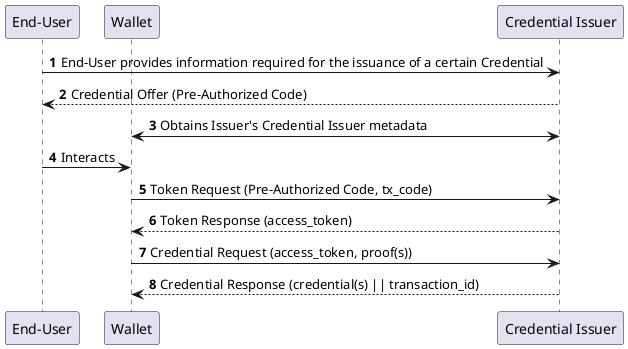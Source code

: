 @startuml
'https://plantuml.com/sequence-diagram

autonumber
skinparam BoxPadding 10

' -------------------- Headers -------------------- '

participant "End-User" as user
participant "Wallet" as wallet
participant "Credential Issuer" as issuer

' -------------------- Diagram -------------------- '

user -> issuer: End-User provides information required for the issuance of a certain Credential
return Credential Offer (Pre-Authorized Code)

wallet <-> issuer: Obtains Issuer's Credential Issuer metadata
user -> wallet: Interacts

wallet -> issuer: Token Request (Pre-Authorized Code, tx_code)
return Token Response (access_token)

wallet -> issuer: Credential Request (access_token, proof(s))
return Credential Response (credential(s) || transaction_id)

@enduml